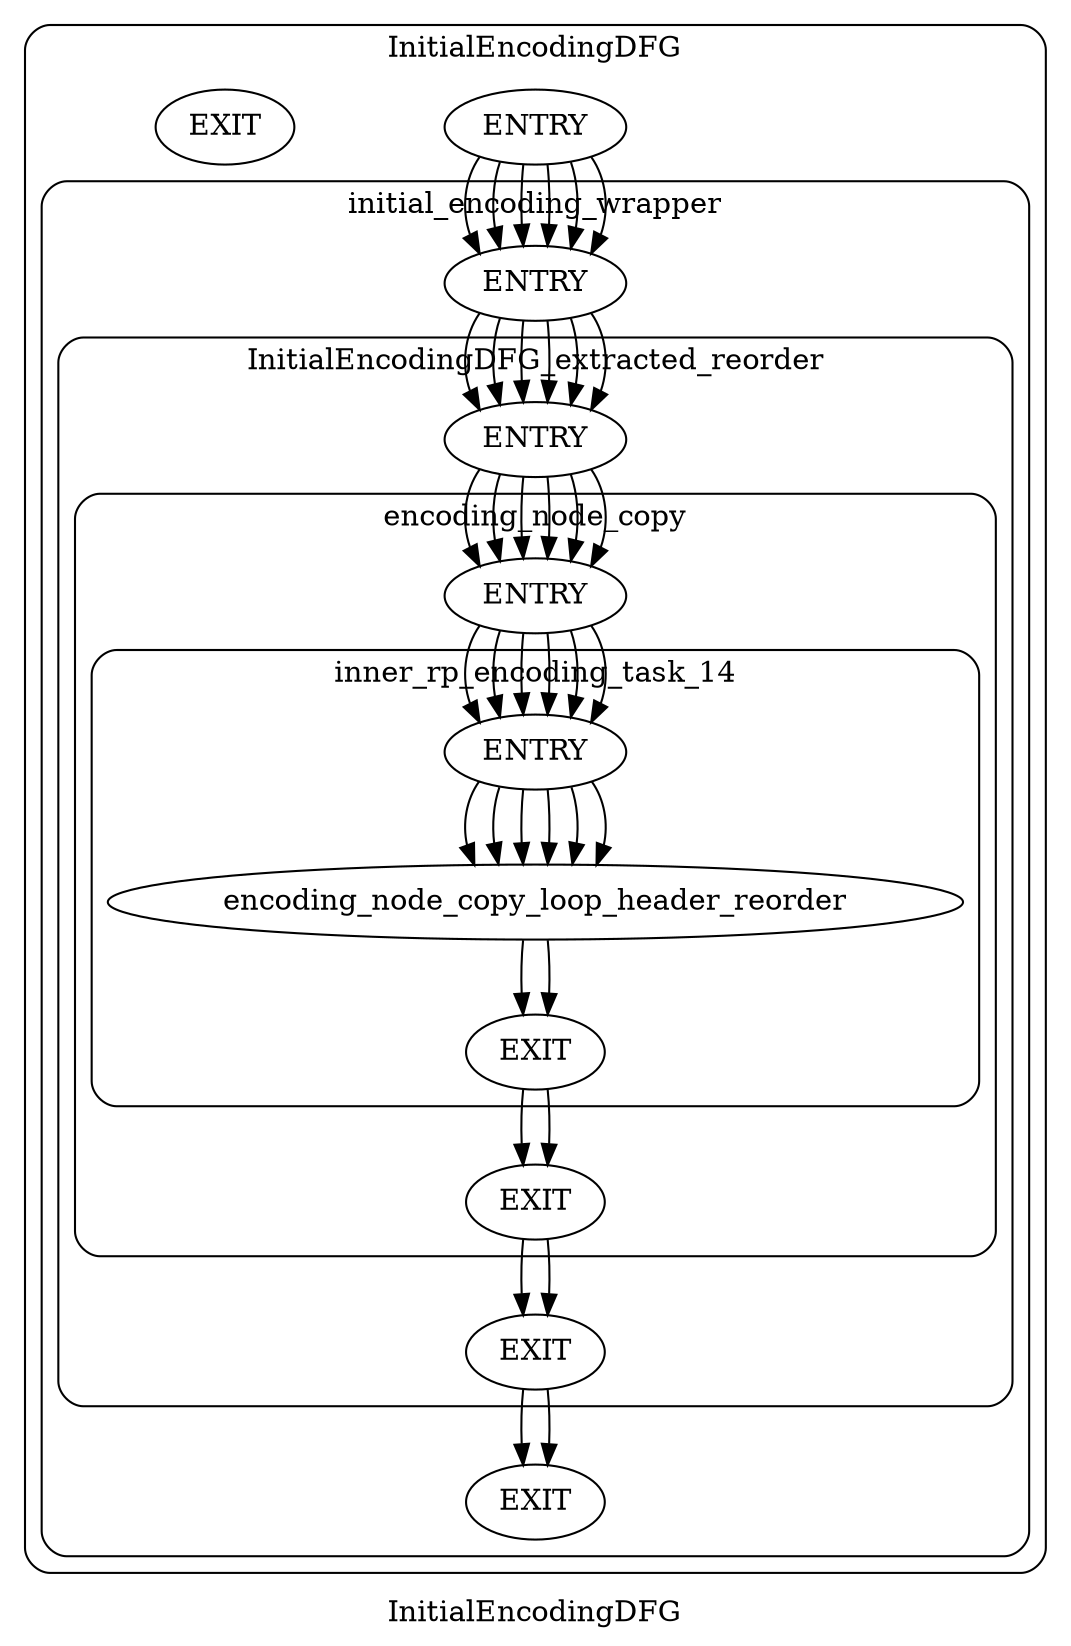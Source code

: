 digraph "HPVM DAG" {
label=InitialEncodingDFG
compound=true;
style="rounded"subgraph "cluster InitialEncodingDFG"{
label = InitialEncodingDFG
InitialEncodingDFGENTRY[label = "ENTRY"]
InitialEncodingDFGEXIT[label = "EXIT"]
subgraph "cluster initial_encoding_wrapper"{
label = initial_encoding_wrapper
initial_encoding_wrapperENTRY[label = "ENTRY"]
initial_encoding_wrapperEXIT[label = "EXIT"]
subgraph "cluster InitialEncodingDFG_extracted_reorder"{
label = InitialEncodingDFG_extracted_reorder
InitialEncodingDFG_extracted_reorderENTRY[label = "ENTRY"]
InitialEncodingDFG_extracted_reorderEXIT[label = "EXIT"]
subgraph "cluster encoding_node_copy"{
label = encoding_node_copy
encoding_node_copyENTRY[label = "ENTRY"]
encoding_node_copyEXIT[label = "EXIT"]
subgraph "cluster inner_rp_encoding_task_14"{
label = inner_rp_encoding_task_14
inner_rp_encoding_task_14ENTRY[label = "ENTRY"]
inner_rp_encoding_task_14EXIT[label = "EXIT"]
encoding_node_copy_loop_header_reorder
inner_rp_encoding_task_14ENTRY->encoding_node_copy_loop_header_reorder
inner_rp_encoding_task_14ENTRY->encoding_node_copy_loop_header_reorder
inner_rp_encoding_task_14ENTRY->encoding_node_copy_loop_header_reorder
inner_rp_encoding_task_14ENTRY->encoding_node_copy_loop_header_reorder
inner_rp_encoding_task_14ENTRY->encoding_node_copy_loop_header_reorder
inner_rp_encoding_task_14ENTRY->encoding_node_copy_loop_header_reorder
encoding_node_copy_loop_header_reorder->inner_rp_encoding_task_14EXIT

encoding_node_copy_loop_header_reorder->inner_rp_encoding_task_14EXIT

} 
encoding_node_copyENTRY->inner_rp_encoding_task_14ENTRY
encoding_node_copyENTRY->inner_rp_encoding_task_14ENTRY
encoding_node_copyENTRY->inner_rp_encoding_task_14ENTRY
encoding_node_copyENTRY->inner_rp_encoding_task_14ENTRY
encoding_node_copyENTRY->inner_rp_encoding_task_14ENTRY
encoding_node_copyENTRY->inner_rp_encoding_task_14ENTRY
inner_rp_encoding_task_14EXIT->encoding_node_copyEXIT

inner_rp_encoding_task_14EXIT->encoding_node_copyEXIT

} 
InitialEncodingDFG_extracted_reorderENTRY->encoding_node_copyENTRY
InitialEncodingDFG_extracted_reorderENTRY->encoding_node_copyENTRY
InitialEncodingDFG_extracted_reorderENTRY->encoding_node_copyENTRY
InitialEncodingDFG_extracted_reorderENTRY->encoding_node_copyENTRY
InitialEncodingDFG_extracted_reorderENTRY->encoding_node_copyENTRY
InitialEncodingDFG_extracted_reorderENTRY->encoding_node_copyENTRY
encoding_node_copyEXIT->InitialEncodingDFG_extracted_reorderEXIT

encoding_node_copyEXIT->InitialEncodingDFG_extracted_reorderEXIT

} 
initial_encoding_wrapperENTRY->InitialEncodingDFG_extracted_reorderENTRY
initial_encoding_wrapperENTRY->InitialEncodingDFG_extracted_reorderENTRY
initial_encoding_wrapperENTRY->InitialEncodingDFG_extracted_reorderENTRY
initial_encoding_wrapperENTRY->InitialEncodingDFG_extracted_reorderENTRY
initial_encoding_wrapperENTRY->InitialEncodingDFG_extracted_reorderENTRY
initial_encoding_wrapperENTRY->InitialEncodingDFG_extracted_reorderENTRY
InitialEncodingDFG_extracted_reorderEXIT->initial_encoding_wrapperEXIT

InitialEncodingDFG_extracted_reorderEXIT->initial_encoding_wrapperEXIT

} 
InitialEncodingDFGENTRY->initial_encoding_wrapperENTRY
InitialEncodingDFGENTRY->initial_encoding_wrapperENTRY
InitialEncodingDFGENTRY->initial_encoding_wrapperENTRY
InitialEncodingDFGENTRY->initial_encoding_wrapperENTRY
InitialEncodingDFGENTRY->initial_encoding_wrapperENTRY
InitialEncodingDFGENTRY->initial_encoding_wrapperENTRY
} 
}
